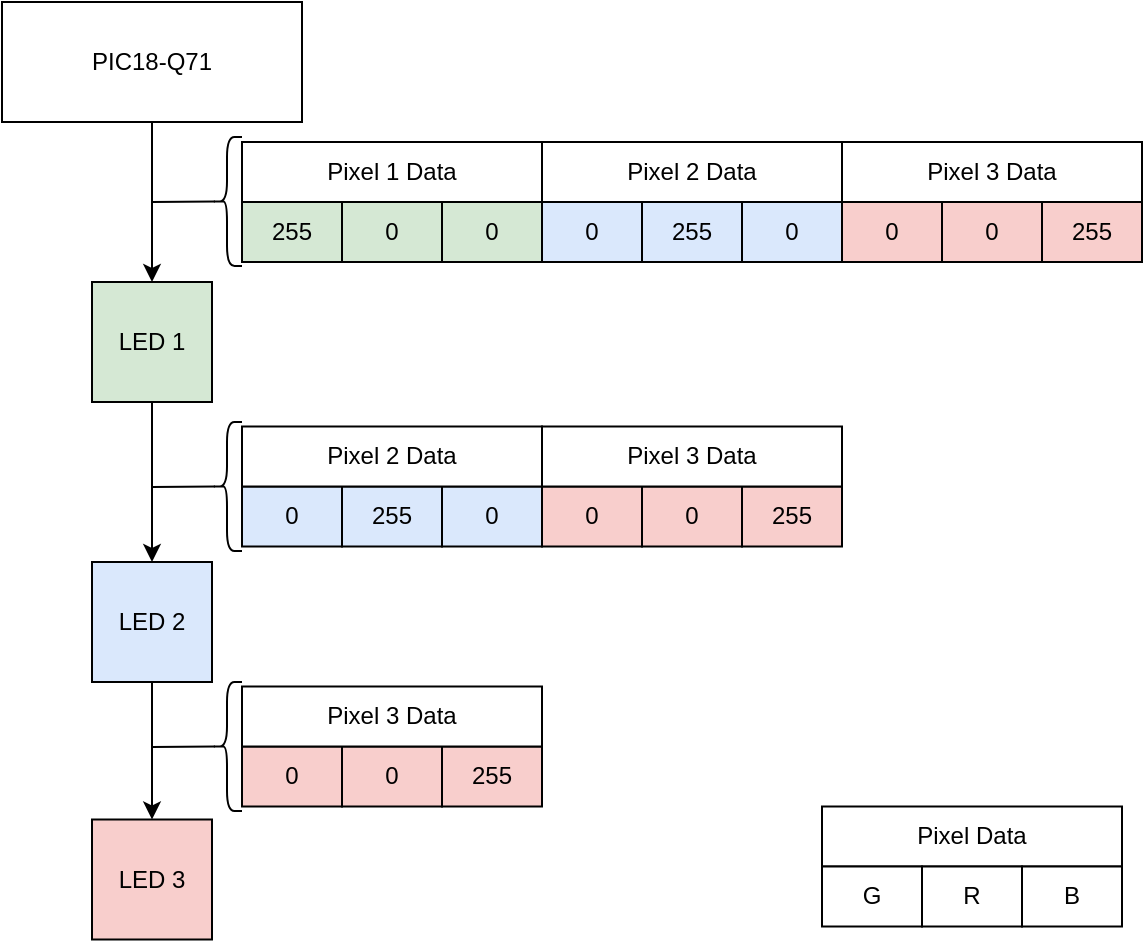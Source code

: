 <mxfile version="21.7.1" type="github">
  <diagram name="Page-1" id="zNxV-0alTCsLAuEI0Rdv">
    <mxGraphModel dx="1728" dy="928" grid="1" gridSize="10" guides="1" tooltips="1" connect="1" arrows="1" fold="1" page="1" pageScale="1" pageWidth="850" pageHeight="1100" math="0" shadow="0">
      <root>
        <mxCell id="0" />
        <mxCell id="1" parent="0" />
        <mxCell id="2Cr21jdTOKF3VbtcVylo-27" style="edgeStyle=orthogonalEdgeStyle;rounded=0;orthogonalLoop=1;jettySize=auto;html=1;exitX=0.5;exitY=1;exitDx=0;exitDy=0;entryX=0.5;entryY=0;entryDx=0;entryDy=0;" parent="1" source="2Cr21jdTOKF3VbtcVylo-1" target="2Cr21jdTOKF3VbtcVylo-2" edge="1">
          <mxGeometry relative="1" as="geometry" />
        </mxCell>
        <mxCell id="2Cr21jdTOKF3VbtcVylo-1" value="LED 1" style="rounded=0;whiteSpace=wrap;html=1;fillColor=#d5e8d4;strokeColor=#000000;" parent="1" vertex="1">
          <mxGeometry x="155" y="370" width="60" height="60" as="geometry" />
        </mxCell>
        <mxCell id="2Cr21jdTOKF3VbtcVylo-28" style="edgeStyle=orthogonalEdgeStyle;rounded=0;orthogonalLoop=1;jettySize=auto;html=1;exitX=0.5;exitY=1;exitDx=0;exitDy=0;entryX=0.5;entryY=0;entryDx=0;entryDy=0;" parent="1" source="2Cr21jdTOKF3VbtcVylo-2" target="2Cr21jdTOKF3VbtcVylo-3" edge="1">
          <mxGeometry relative="1" as="geometry" />
        </mxCell>
        <mxCell id="2Cr21jdTOKF3VbtcVylo-2" value="&lt;div&gt;LED 2&lt;/div&gt;" style="rounded=0;whiteSpace=wrap;html=1;fillColor=#dae8fc;strokeColor=#000000;" parent="1" vertex="1">
          <mxGeometry x="155" y="510" width="60" height="60" as="geometry" />
        </mxCell>
        <mxCell id="2Cr21jdTOKF3VbtcVylo-3" value="LED 3" style="rounded=0;whiteSpace=wrap;html=1;fillColor=#f8cecc;strokeColor=#000000;" parent="1" vertex="1">
          <mxGeometry x="155" y="638.75" width="60" height="60" as="geometry" />
        </mxCell>
        <mxCell id="2Cr21jdTOKF3VbtcVylo-4" value="255" style="rounded=0;whiteSpace=wrap;html=1;fillColor=#d5e8d4;strokeColor=#000000;" parent="1" vertex="1">
          <mxGeometry x="230" y="330" width="50" height="30" as="geometry" />
        </mxCell>
        <mxCell id="2Cr21jdTOKF3VbtcVylo-5" value="0" style="rounded=0;whiteSpace=wrap;html=1;fillColor=#d5e8d4;strokeColor=#000000;" parent="1" vertex="1">
          <mxGeometry x="280" y="330" width="50" height="30" as="geometry" />
        </mxCell>
        <mxCell id="2Cr21jdTOKF3VbtcVylo-6" value="0" style="rounded=0;whiteSpace=wrap;html=1;fillColor=#d5e8d4;strokeColor=#000000;" parent="1" vertex="1">
          <mxGeometry x="330" y="330" width="50" height="30" as="geometry" />
        </mxCell>
        <mxCell id="2Cr21jdTOKF3VbtcVylo-8" value="0" style="rounded=0;whiteSpace=wrap;html=1;fillColor=#dae8fc;strokeColor=#000000;" parent="1" vertex="1">
          <mxGeometry x="380" y="330" width="50" height="30" as="geometry" />
        </mxCell>
        <mxCell id="2Cr21jdTOKF3VbtcVylo-9" value="255" style="rounded=0;whiteSpace=wrap;html=1;fillColor=#dae8fc;strokeColor=#000000;" parent="1" vertex="1">
          <mxGeometry x="430" y="330" width="50" height="30" as="geometry" />
        </mxCell>
        <mxCell id="2Cr21jdTOKF3VbtcVylo-10" value="0" style="rounded=0;whiteSpace=wrap;html=1;fillColor=#dae8fc;strokeColor=#000000;" parent="1" vertex="1">
          <mxGeometry x="480" y="330" width="50" height="30" as="geometry" />
        </mxCell>
        <mxCell id="2Cr21jdTOKF3VbtcVylo-13" value="0" style="rounded=0;whiteSpace=wrap;html=1;fillColor=#f8cecc;strokeColor=#000000;" parent="1" vertex="1">
          <mxGeometry x="530" y="330" width="50" height="30" as="geometry" />
        </mxCell>
        <mxCell id="2Cr21jdTOKF3VbtcVylo-14" value="0" style="rounded=0;whiteSpace=wrap;html=1;fillColor=#f8cecc;strokeColor=#000000;" parent="1" vertex="1">
          <mxGeometry x="580" y="330" width="50" height="30" as="geometry" />
        </mxCell>
        <mxCell id="2Cr21jdTOKF3VbtcVylo-15" value="255" style="rounded=0;whiteSpace=wrap;html=1;fillColor=#f8cecc;strokeColor=#000000;" parent="1" vertex="1">
          <mxGeometry x="630" y="330" width="50" height="30" as="geometry" />
        </mxCell>
        <mxCell id="2Cr21jdTOKF3VbtcVylo-22" value="Pixel Data" style="rounded=0;whiteSpace=wrap;html=1;" parent="1" vertex="1">
          <mxGeometry x="520" y="632.25" width="150" height="30" as="geometry" />
        </mxCell>
        <mxCell id="2Cr21jdTOKF3VbtcVylo-23" value="Pixel 2 Data" style="rounded=0;whiteSpace=wrap;html=1;" parent="1" vertex="1">
          <mxGeometry x="380" y="300" width="150" height="30" as="geometry" />
        </mxCell>
        <mxCell id="2Cr21jdTOKF3VbtcVylo-24" value="Pixel 3 Data" style="rounded=0;whiteSpace=wrap;html=1;" parent="1" vertex="1">
          <mxGeometry x="530" y="300" width="150" height="30" as="geometry" />
        </mxCell>
        <mxCell id="2Cr21jdTOKF3VbtcVylo-29" value="0" style="rounded=0;whiteSpace=wrap;html=1;fillColor=#dae8fc;strokeColor=#000000;" parent="1" vertex="1">
          <mxGeometry x="230" y="472.25" width="50" height="30" as="geometry" />
        </mxCell>
        <mxCell id="2Cr21jdTOKF3VbtcVylo-30" value="255" style="rounded=0;whiteSpace=wrap;html=1;fillColor=#dae8fc;strokeColor=#000000;" parent="1" vertex="1">
          <mxGeometry x="280" y="472.25" width="50" height="30" as="geometry" />
        </mxCell>
        <mxCell id="2Cr21jdTOKF3VbtcVylo-31" value="0" style="rounded=0;whiteSpace=wrap;html=1;fillColor=#dae8fc;strokeColor=#000000;" parent="1" vertex="1">
          <mxGeometry x="330" y="472.25" width="50" height="30" as="geometry" />
        </mxCell>
        <mxCell id="2Cr21jdTOKF3VbtcVylo-32" value="0" style="rounded=0;whiteSpace=wrap;html=1;fillColor=#f8cecc;strokeColor=#000000;" parent="1" vertex="1">
          <mxGeometry x="380" y="472.25" width="50" height="30" as="geometry" />
        </mxCell>
        <mxCell id="2Cr21jdTOKF3VbtcVylo-33" value="0" style="rounded=0;whiteSpace=wrap;html=1;fillColor=#f8cecc;strokeColor=#000000;" parent="1" vertex="1">
          <mxGeometry x="430" y="472.25" width="50" height="30" as="geometry" />
        </mxCell>
        <mxCell id="2Cr21jdTOKF3VbtcVylo-34" value="255" style="rounded=0;whiteSpace=wrap;html=1;fillColor=#f8cecc;strokeColor=#000000;" parent="1" vertex="1">
          <mxGeometry x="480" y="472.25" width="50" height="30" as="geometry" />
        </mxCell>
        <mxCell id="2Cr21jdTOKF3VbtcVylo-41" value="0" style="rounded=0;whiteSpace=wrap;html=1;fillColor=#f8cecc;strokeColor=#000000;" parent="1" vertex="1">
          <mxGeometry x="230" y="602.25" width="50" height="30" as="geometry" />
        </mxCell>
        <mxCell id="2Cr21jdTOKF3VbtcVylo-42" value="0" style="rounded=0;whiteSpace=wrap;html=1;fillColor=#f8cecc;strokeColor=#000000;" parent="1" vertex="1">
          <mxGeometry x="280" y="602.25" width="50" height="30" as="geometry" />
        </mxCell>
        <mxCell id="2Cr21jdTOKF3VbtcVylo-43" value="255" style="rounded=0;whiteSpace=wrap;html=1;fillColor=#f8cecc;strokeColor=#000000;" parent="1" vertex="1">
          <mxGeometry x="330" y="602.25" width="50" height="30" as="geometry" />
        </mxCell>
        <mxCell id="T_s2m_UP18mRJNaOhsuC-1" style="edgeStyle=orthogonalEdgeStyle;rounded=0;orthogonalLoop=1;jettySize=auto;html=1;exitX=0.5;exitY=1;exitDx=0;exitDy=0;entryX=0.5;entryY=0;entryDx=0;entryDy=0;" edge="1" parent="1" source="2Cr21jdTOKF3VbtcVylo-44" target="2Cr21jdTOKF3VbtcVylo-1">
          <mxGeometry relative="1" as="geometry" />
        </mxCell>
        <mxCell id="2Cr21jdTOKF3VbtcVylo-44" value="PIC18-Q71" style="rounded=0;whiteSpace=wrap;html=1;" parent="1" vertex="1">
          <mxGeometry x="110" y="230" width="150" height="60" as="geometry" />
        </mxCell>
        <mxCell id="T_s2m_UP18mRJNaOhsuC-3" value="" style="shape=curlyBracket;whiteSpace=wrap;html=1;rounded=1;labelPosition=left;verticalLabelPosition=middle;align=right;verticalAlign=middle;size=0.5;" vertex="1" parent="1">
          <mxGeometry x="215" y="297.5" width="15" height="64.5" as="geometry" />
        </mxCell>
        <mxCell id="T_s2m_UP18mRJNaOhsuC-29" value="Pixel 2 Data" style="rounded=0;whiteSpace=wrap;html=1;" vertex="1" parent="1">
          <mxGeometry x="230" y="442.25" width="150" height="30" as="geometry" />
        </mxCell>
        <mxCell id="T_s2m_UP18mRJNaOhsuC-30" value="Pixel 3 Data" style="rounded=0;whiteSpace=wrap;html=1;" vertex="1" parent="1">
          <mxGeometry x="380" y="442.25" width="150" height="30" as="geometry" />
        </mxCell>
        <mxCell id="T_s2m_UP18mRJNaOhsuC-31" value="Pixel 3 Data" style="rounded=0;whiteSpace=wrap;html=1;" vertex="1" parent="1">
          <mxGeometry x="230" y="572.25" width="150" height="30" as="geometry" />
        </mxCell>
        <mxCell id="T_s2m_UP18mRJNaOhsuC-36" value="" style="endArrow=none;html=1;rounded=0;exitX=0.1;exitY=0.5;exitDx=0;exitDy=0;exitPerimeter=0;" edge="1" parent="1" source="T_s2m_UP18mRJNaOhsuC-3">
          <mxGeometry width="50" height="50" relative="1" as="geometry">
            <mxPoint x="260" y="340" as="sourcePoint" />
            <mxPoint x="185" y="330" as="targetPoint" />
          </mxGeometry>
        </mxCell>
        <mxCell id="T_s2m_UP18mRJNaOhsuC-37" value="" style="shape=curlyBracket;whiteSpace=wrap;html=1;rounded=1;labelPosition=left;verticalLabelPosition=middle;align=right;verticalAlign=middle;size=0.5;" vertex="1" parent="1">
          <mxGeometry x="215" y="440" width="15" height="64.5" as="geometry" />
        </mxCell>
        <mxCell id="T_s2m_UP18mRJNaOhsuC-38" value="" style="endArrow=none;html=1;rounded=0;exitX=0.1;exitY=0.5;exitDx=0;exitDy=0;exitPerimeter=0;" edge="1" parent="1" source="T_s2m_UP18mRJNaOhsuC-37">
          <mxGeometry width="50" height="50" relative="1" as="geometry">
            <mxPoint x="260" y="482.5" as="sourcePoint" />
            <mxPoint x="185" y="472.5" as="targetPoint" />
          </mxGeometry>
        </mxCell>
        <mxCell id="T_s2m_UP18mRJNaOhsuC-41" value="" style="shape=curlyBracket;whiteSpace=wrap;html=1;rounded=1;labelPosition=left;verticalLabelPosition=middle;align=right;verticalAlign=middle;size=0.5;" vertex="1" parent="1">
          <mxGeometry x="215" y="570" width="15" height="64.5" as="geometry" />
        </mxCell>
        <mxCell id="T_s2m_UP18mRJNaOhsuC-42" value="" style="endArrow=none;html=1;rounded=0;exitX=0.1;exitY=0.5;exitDx=0;exitDy=0;exitPerimeter=0;" edge="1" parent="1" source="T_s2m_UP18mRJNaOhsuC-41">
          <mxGeometry width="50" height="50" relative="1" as="geometry">
            <mxPoint x="260" y="612.5" as="sourcePoint" />
            <mxPoint x="185" y="602.5" as="targetPoint" />
          </mxGeometry>
        </mxCell>
        <mxCell id="T_s2m_UP18mRJNaOhsuC-43" value="Pixel 1 Data" style="rounded=0;whiteSpace=wrap;html=1;" vertex="1" parent="1">
          <mxGeometry x="230" y="300" width="150" height="30" as="geometry" />
        </mxCell>
        <mxCell id="T_s2m_UP18mRJNaOhsuC-44" value="G" style="rounded=0;whiteSpace=wrap;html=1;" vertex="1" parent="1">
          <mxGeometry x="520" y="662.25" width="50" height="30" as="geometry" />
        </mxCell>
        <mxCell id="T_s2m_UP18mRJNaOhsuC-45" value="R" style="rounded=0;whiteSpace=wrap;html=1;" vertex="1" parent="1">
          <mxGeometry x="570" y="662.25" width="50" height="30" as="geometry" />
        </mxCell>
        <mxCell id="T_s2m_UP18mRJNaOhsuC-46" value="B" style="rounded=0;whiteSpace=wrap;html=1;" vertex="1" parent="1">
          <mxGeometry x="620" y="662.25" width="50" height="30" as="geometry" />
        </mxCell>
      </root>
    </mxGraphModel>
  </diagram>
</mxfile>
